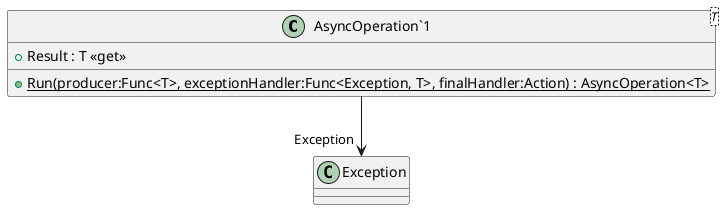 @startuml
class "AsyncOperation`1"<T> {
    + {static} Run(producer:Func<T>, exceptionHandler:Func<Exception, T>, finalHandler:Action) : AsyncOperation<T>
    + Result : T <<get>>
}
"AsyncOperation`1" --> "Exception" Exception
@enduml
